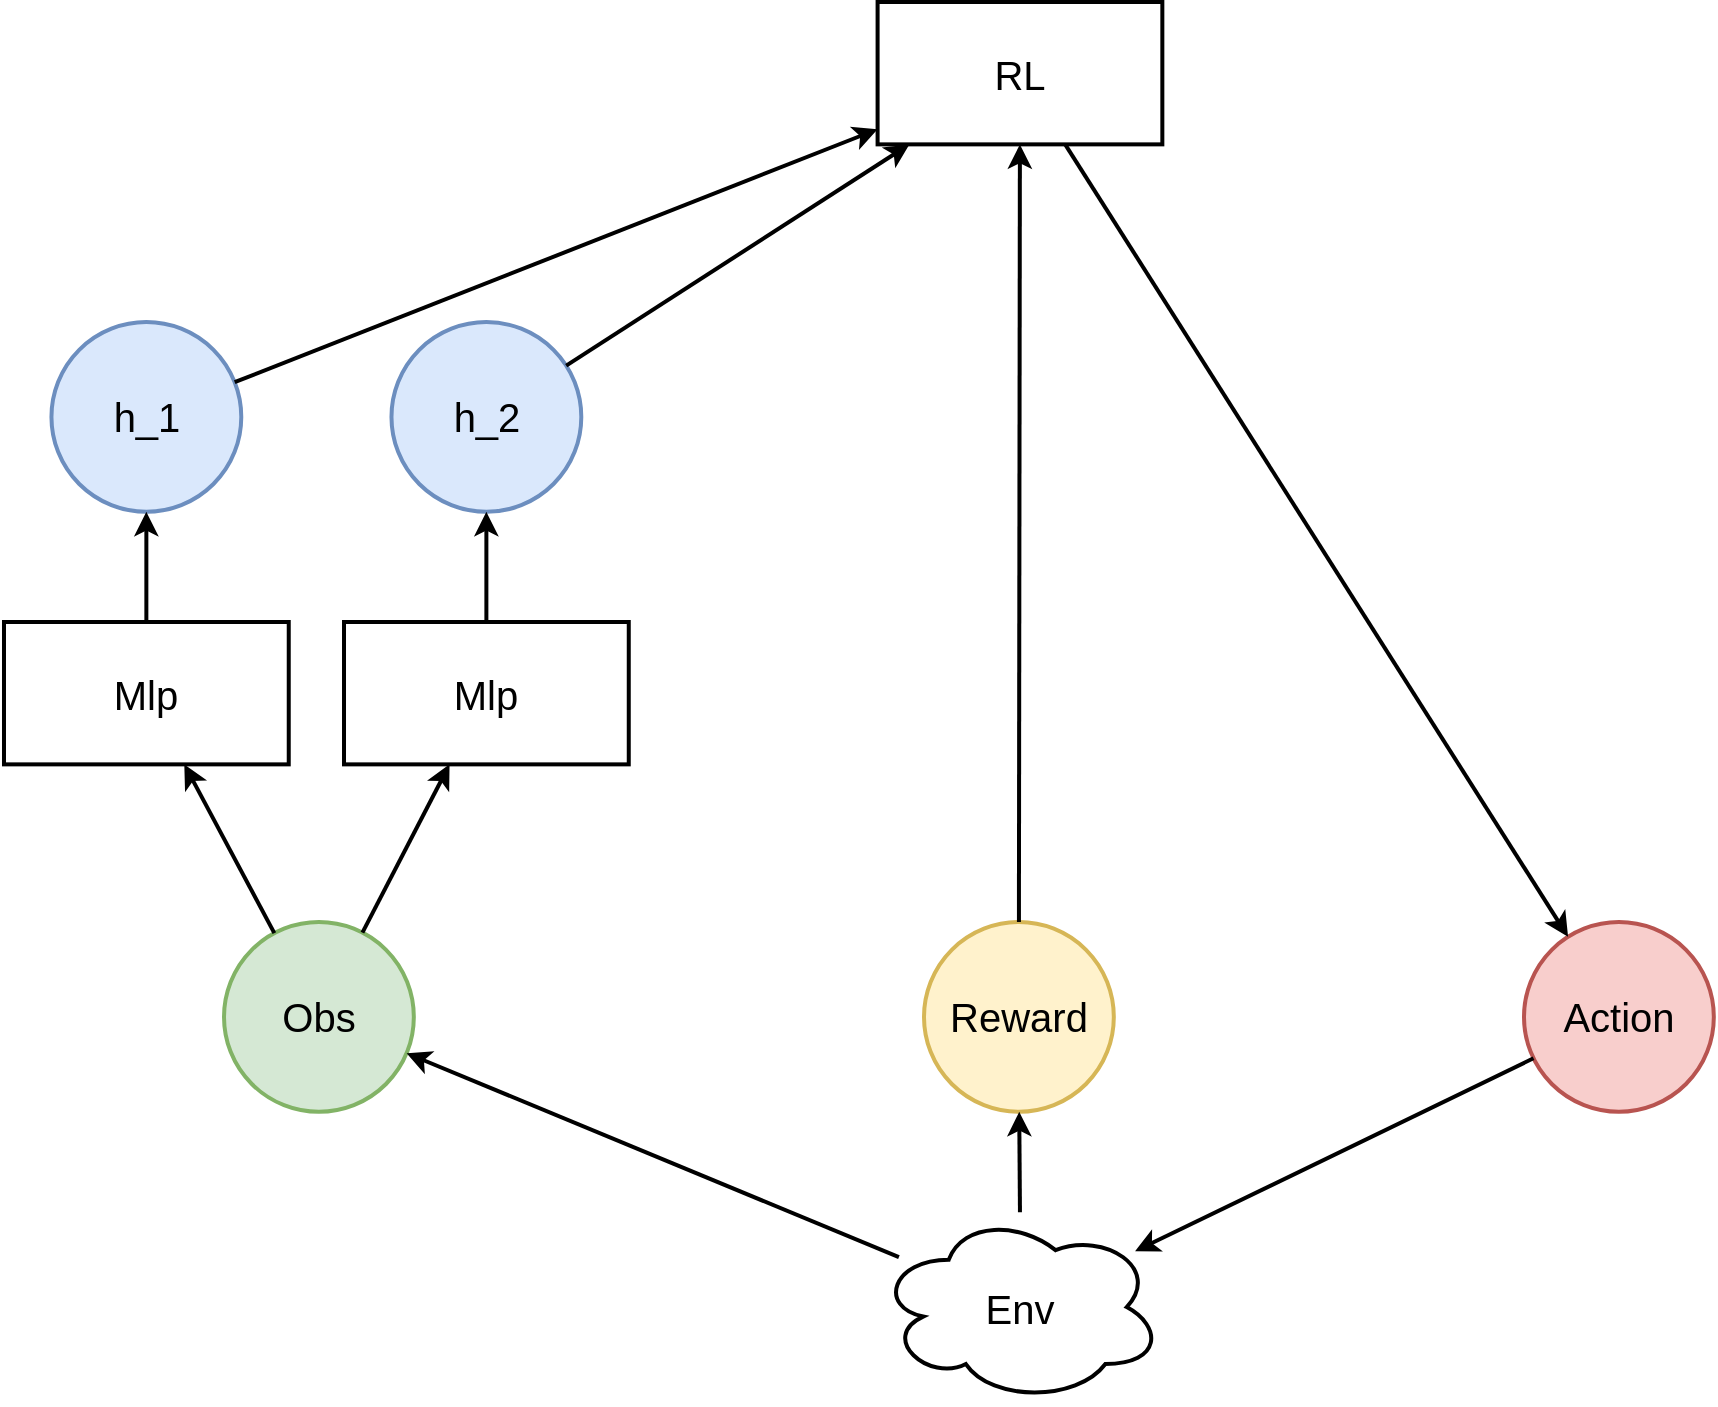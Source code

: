 <mxfile version="14.1.8" type="device" pages="5"><diagram id="3YDX9yG64aReJmdv5Cp4" name="step-0"><mxGraphModel dx="462" dy="33" grid="1" gridSize="10" guides="1" tooltips="1" connect="1" arrows="1" fold="1" page="1" pageScale="1" pageWidth="1100" pageHeight="850" math="0" shadow="0"><root><mxCell id="nUiS3PgPvaaaRVx-d7I7-0"/><mxCell id="nUiS3PgPvaaaRVx-d7I7-1" parent="nUiS3PgPvaaaRVx-d7I7-0"/><mxCell id="d5kHJdBeAmJrF020n7MY-0" value="Mlp" style="whiteSpace=wrap;html=1;fontSize=20;strokeWidth=2;" parent="nUiS3PgPvaaaRVx-d7I7-1" vertex="1"><mxGeometry x="230.004" y="400.001" width="142.373" height="71.186" as="geometry"/></mxCell><mxCell id="d5kHJdBeAmJrF020n7MY-1" value="Env" style="ellipse;shape=cloud;whiteSpace=wrap;html=1;fontSize=20;strokeWidth=2;" parent="nUiS3PgPvaaaRVx-d7I7-1" vertex="1"><mxGeometry x="496.793" y="695.085" width="142.373" height="94.915" as="geometry"/></mxCell><mxCell id="d5kHJdBeAmJrF020n7MY-2" value="Obs" style="ellipse;whiteSpace=wrap;html=1;aspect=fixed;fillColor=#d5e8d4;strokeColor=#82b366;fontSize=20;strokeWidth=2;" parent="nUiS3PgPvaaaRVx-d7I7-1" vertex="1"><mxGeometry x="170" y="549.996" width="94.915" height="94.915" as="geometry"/></mxCell><mxCell id="d5kHJdBeAmJrF020n7MY-3" value="Reward" style="ellipse;whiteSpace=wrap;html=1;aspect=fixed;fillColor=#fff2cc;strokeColor=#d6b656;fontSize=20;strokeWidth=2;" parent="nUiS3PgPvaaaRVx-d7I7-1" vertex="1"><mxGeometry x="519.997" y="550.003" width="94.915" height="94.915" as="geometry"/></mxCell><mxCell id="d5kHJdBeAmJrF020n7MY-4" value="" style="endArrow=classic;html=1;fontSize=20;strokeWidth=2;" parent="nUiS3PgPvaaaRVx-d7I7-1" source="d5kHJdBeAmJrF020n7MY-1" target="d5kHJdBeAmJrF020n7MY-2" edge="1"><mxGeometry x="57.81" y="90" width="50" height="50" as="geometry"><mxPoint x="473.065" y="517.119" as="sourcePoint"/><mxPoint x="532.387" y="457.797" as="targetPoint"/></mxGeometry></mxCell><mxCell id="d5kHJdBeAmJrF020n7MY-5" value="" style="endArrow=classic;html=1;fontSize=20;strokeWidth=2;" parent="nUiS3PgPvaaaRVx-d7I7-1" source="d5kHJdBeAmJrF020n7MY-1" target="d5kHJdBeAmJrF020n7MY-3" edge="1"><mxGeometry x="57.81" y="90" width="50" height="50" as="geometry"><mxPoint x="473.065" y="517.119" as="sourcePoint"/><mxPoint x="532.387" y="457.797" as="targetPoint"/></mxGeometry></mxCell><mxCell id="d5kHJdBeAmJrF020n7MY-6" value="Mlp" style="whiteSpace=wrap;html=1;fontSize=20;strokeWidth=2;" parent="nUiS3PgPvaaaRVx-d7I7-1" vertex="1"><mxGeometry x="59.996" y="400.001" width="142.373" height="71.186" as="geometry"/></mxCell><mxCell id="d5kHJdBeAmJrF020n7MY-7" value="" style="endArrow=classic;html=1;fontSize=20;strokeWidth=2;" parent="nUiS3PgPvaaaRVx-d7I7-1" source="d5kHJdBeAmJrF020n7MY-2" target="d5kHJdBeAmJrF020n7MY-6" edge="1"><mxGeometry x="57.81" y="90" width="50" height="50" as="geometry"><mxPoint x="473.065" y="386.61" as="sourcePoint"/><mxPoint x="532.387" y="327.288" as="targetPoint"/></mxGeometry></mxCell><mxCell id="d5kHJdBeAmJrF020n7MY-9" value="" style="endArrow=classic;html=1;fontSize=20;strokeWidth=2;" parent="nUiS3PgPvaaaRVx-d7I7-1" source="d5kHJdBeAmJrF020n7MY-2" target="d5kHJdBeAmJrF020n7MY-0" edge="1"><mxGeometry x="57.81" y="90" width="50" height="50" as="geometry"><mxPoint x="473.065" y="386.61" as="sourcePoint"/><mxPoint x="532.387" y="327.288" as="targetPoint"/></mxGeometry></mxCell><mxCell id="d5kHJdBeAmJrF020n7MY-11" value="h_1" style="ellipse;whiteSpace=wrap;html=1;aspect=fixed;fillColor=#dae8fc;strokeColor=#6c8ebf;fontSize=20;strokeWidth=2;" parent="nUiS3PgPvaaaRVx-d7I7-1" vertex="1"><mxGeometry x="83.724" y="250" width="94.915" height="94.915" as="geometry"/></mxCell><mxCell id="d5kHJdBeAmJrF020n7MY-12" value="h_2" style="ellipse;whiteSpace=wrap;html=1;aspect=fixed;fillColor=#dae8fc;strokeColor=#6c8ebf;fontSize=20;strokeWidth=2;" parent="nUiS3PgPvaaaRVx-d7I7-1" vertex="1"><mxGeometry x="253.734" y="250" width="94.915" height="94.915" as="geometry"/></mxCell><mxCell id="d5kHJdBeAmJrF020n7MY-13" value="" style="endArrow=classic;html=1;fontSize=20;strokeWidth=2;" parent="nUiS3PgPvaaaRVx-d7I7-1" source="d5kHJdBeAmJrF020n7MY-6" target="d5kHJdBeAmJrF020n7MY-11" edge="1"><mxGeometry x="57.81" y="90" width="50" height="50" as="geometry"><mxPoint x="496.793" y="291.695" as="sourcePoint"/><mxPoint x="556.115" y="232.373" as="targetPoint"/></mxGeometry></mxCell><mxCell id="d5kHJdBeAmJrF020n7MY-14" value="" style="endArrow=classic;html=1;fontSize=20;strokeWidth=2;" parent="nUiS3PgPvaaaRVx-d7I7-1" source="d5kHJdBeAmJrF020n7MY-0" target="d5kHJdBeAmJrF020n7MY-12" edge="1"><mxGeometry x="57.81" y="90" width="50" height="50" as="geometry"><mxPoint x="496.793" y="291.695" as="sourcePoint"/><mxPoint x="556.115" y="232.373" as="targetPoint"/></mxGeometry></mxCell><mxCell id="d5kHJdBeAmJrF020n7MY-15" value="RL" style="whiteSpace=wrap;html=1;fontSize=20;strokeWidth=2;" parent="nUiS3PgPvaaaRVx-d7I7-1" vertex="1"><mxGeometry x="496.797" y="90.001" width="142.373" height="71.186" as="geometry"/></mxCell><mxCell id="d5kHJdBeAmJrF020n7MY-16" value="" style="endArrow=classic;html=1;fontSize=20;strokeWidth=2;" parent="nUiS3PgPvaaaRVx-d7I7-1" source="d5kHJdBeAmJrF020n7MY-12" target="d5kHJdBeAmJrF020n7MY-15" edge="1"><mxGeometry x="57.81" y="90" width="50" height="50" as="geometry"><mxPoint x="496.793" y="291.695" as="sourcePoint"/><mxPoint x="556.115" y="232.373" as="targetPoint"/></mxGeometry></mxCell><mxCell id="d5kHJdBeAmJrF020n7MY-17" value="" style="endArrow=classic;html=1;fontSize=20;strokeWidth=2;" parent="nUiS3PgPvaaaRVx-d7I7-1" source="d5kHJdBeAmJrF020n7MY-11" target="d5kHJdBeAmJrF020n7MY-15" edge="1"><mxGeometry x="57.81" y="90" width="50" height="50" as="geometry"><mxPoint x="496.793" y="291.695" as="sourcePoint"/><mxPoint x="556.115" y="232.373" as="targetPoint"/></mxGeometry></mxCell><mxCell id="d5kHJdBeAmJrF020n7MY-18" value="Action" style="ellipse;whiteSpace=wrap;html=1;aspect=fixed;fillColor=#f8cecc;strokeColor=#b85450;fontSize=20;strokeWidth=2;" parent="nUiS3PgPvaaaRVx-d7I7-1" vertex="1"><mxGeometry x="819.998" y="550.001" width="94.915" height="94.915" as="geometry"/></mxCell><mxCell id="d5kHJdBeAmJrF020n7MY-19" value="" style="endArrow=classic;html=1;fontSize=20;strokeWidth=2;" parent="nUiS3PgPvaaaRVx-d7I7-1" source="d5kHJdBeAmJrF020n7MY-15" target="d5kHJdBeAmJrF020n7MY-18" edge="1"><mxGeometry x="57.81" y="90" width="50" height="50" as="geometry"><mxPoint x="496.793" y="600.169" as="sourcePoint"/><mxPoint x="556.115" y="540.847" as="targetPoint"/></mxGeometry></mxCell><mxCell id="d5kHJdBeAmJrF020n7MY-20" value="" style="endArrow=classic;html=1;fontSize=20;strokeWidth=2;" parent="nUiS3PgPvaaaRVx-d7I7-1" source="d5kHJdBeAmJrF020n7MY-18" target="d5kHJdBeAmJrF020n7MY-1" edge="1"><mxGeometry x="57.81" y="90" width="50" height="50" as="geometry"><mxPoint x="496.793" y="600.169" as="sourcePoint"/><mxPoint x="556.115" y="540.847" as="targetPoint"/></mxGeometry></mxCell><mxCell id="d5kHJdBeAmJrF020n7MY-21" value="" style="endArrow=classic;html=1;strokeWidth=2;" parent="nUiS3PgPvaaaRVx-d7I7-1" source="d5kHJdBeAmJrF020n7MY-3" target="d5kHJdBeAmJrF020n7MY-15" edge="1"><mxGeometry width="50" height="50" relative="1" as="geometry"><mxPoint x="520" y="440" as="sourcePoint"/><mxPoint x="570" y="390" as="targetPoint"/></mxGeometry></mxCell></root></mxGraphModel></diagram><diagram name="step-1" id="4H_mjJrcXNcvz-w9RA5V"><mxGraphModel dx="770" dy="1365" grid="1" gridSize="10" guides="1" tooltips="1" connect="1" arrows="1" fold="1" page="1" pageScale="1" pageWidth="1100" pageHeight="850" math="0" shadow="0"><root><mxCell id="8WtjWl-TSiFs3_r-Q4mZ-0"/><mxCell id="8WtjWl-TSiFs3_r-Q4mZ-1" parent="8WtjWl-TSiFs3_r-Q4mZ-0"/><mxCell id="8WtjWl-TSiFs3_r-Q4mZ-2" value="RNN" style="whiteSpace=wrap;html=1;fontSize=20;strokeWidth=2;" vertex="1" parent="8WtjWl-TSiFs3_r-Q4mZ-1"><mxGeometry x="230.004" y="400.001" width="142.373" height="71.186" as="geometry"/></mxCell><mxCell id="8WtjWl-TSiFs3_r-Q4mZ-3" value="Env" style="ellipse;shape=cloud;whiteSpace=wrap;html=1;fontSize=20;strokeWidth=2;" vertex="1" parent="8WtjWl-TSiFs3_r-Q4mZ-1"><mxGeometry x="496.793" y="695.085" width="142.373" height="94.915" as="geometry"/></mxCell><mxCell id="8WtjWl-TSiFs3_r-Q4mZ-4" value="Obs" style="ellipse;whiteSpace=wrap;html=1;aspect=fixed;fillColor=#d5e8d4;strokeColor=#82b366;fontSize=20;strokeWidth=2;" vertex="1" parent="8WtjWl-TSiFs3_r-Q4mZ-1"><mxGeometry x="170" y="549.996" width="94.915" height="94.915" as="geometry"/></mxCell><mxCell id="8WtjWl-TSiFs3_r-Q4mZ-5" value="Reward" style="ellipse;whiteSpace=wrap;html=1;aspect=fixed;fillColor=#fff2cc;strokeColor=#d6b656;fontSize=20;strokeWidth=2;" vertex="1" parent="8WtjWl-TSiFs3_r-Q4mZ-1"><mxGeometry x="519.997" y="550.003" width="94.915" height="94.915" as="geometry"/></mxCell><mxCell id="8WtjWl-TSiFs3_r-Q4mZ-6" value="" style="endArrow=classic;html=1;fontSize=20;strokeWidth=2;" edge="1" parent="8WtjWl-TSiFs3_r-Q4mZ-1" source="8WtjWl-TSiFs3_r-Q4mZ-3" target="8WtjWl-TSiFs3_r-Q4mZ-4"><mxGeometry x="57.81" y="90" width="50" height="50" as="geometry"><mxPoint x="473.065" y="517.119" as="sourcePoint"/><mxPoint x="532.387" y="457.797" as="targetPoint"/></mxGeometry></mxCell><mxCell id="8WtjWl-TSiFs3_r-Q4mZ-7" value="" style="endArrow=classic;html=1;fontSize=20;strokeWidth=2;" edge="1" parent="8WtjWl-TSiFs3_r-Q4mZ-1" source="8WtjWl-TSiFs3_r-Q4mZ-3" target="8WtjWl-TSiFs3_r-Q4mZ-5"><mxGeometry x="57.81" y="90" width="50" height="50" as="geometry"><mxPoint x="473.065" y="517.119" as="sourcePoint"/><mxPoint x="532.387" y="457.797" as="targetPoint"/></mxGeometry></mxCell><mxCell id="8WtjWl-TSiFs3_r-Q4mZ-8" value="VAE" style="whiteSpace=wrap;html=1;fontSize=20;strokeWidth=2;" vertex="1" parent="8WtjWl-TSiFs3_r-Q4mZ-1"><mxGeometry x="59.996" y="400.001" width="142.373" height="71.186" as="geometry"/></mxCell><mxCell id="8WtjWl-TSiFs3_r-Q4mZ-9" value="" style="endArrow=classic;html=1;fontSize=20;strokeWidth=2;" edge="1" parent="8WtjWl-TSiFs3_r-Q4mZ-1" source="8WtjWl-TSiFs3_r-Q4mZ-4" target="8WtjWl-TSiFs3_r-Q4mZ-8"><mxGeometry x="57.81" y="90" width="50" height="50" as="geometry"><mxPoint x="473.065" y="386.61" as="sourcePoint"/><mxPoint x="532.387" y="327.288" as="targetPoint"/></mxGeometry></mxCell><mxCell id="8WtjWl-TSiFs3_r-Q4mZ-10" value="" style="endArrow=classic;html=1;fontSize=20;strokeWidth=2;dashed=1;" edge="1" parent="8WtjWl-TSiFs3_r-Q4mZ-1" source="8WtjWl-TSiFs3_r-Q4mZ-11" target="8WtjWl-TSiFs3_r-Q4mZ-2"><mxGeometry x="57.81" y="90" width="50" height="50" as="geometry"><mxPoint x="473.065" y="386.61" as="sourcePoint"/><mxPoint x="532.387" y="327.288" as="targetPoint"/></mxGeometry></mxCell><mxCell id="8WtjWl-TSiFs3_r-Q4mZ-11" value="h_1" style="ellipse;whiteSpace=wrap;html=1;aspect=fixed;fillColor=#dae8fc;strokeColor=#6c8ebf;fontSize=20;strokeWidth=2;" vertex="1" parent="8WtjWl-TSiFs3_r-Q4mZ-1"><mxGeometry x="83.724" y="250" width="94.915" height="94.915" as="geometry"/></mxCell><mxCell id="8WtjWl-TSiFs3_r-Q4mZ-12" value="h_2" style="ellipse;whiteSpace=wrap;html=1;aspect=fixed;fillColor=#dae8fc;strokeColor=#6c8ebf;fontSize=20;strokeWidth=2;" vertex="1" parent="8WtjWl-TSiFs3_r-Q4mZ-1"><mxGeometry x="253.734" y="250" width="94.915" height="94.915" as="geometry"/></mxCell><mxCell id="8WtjWl-TSiFs3_r-Q4mZ-13" value="" style="endArrow=classic;html=1;fontSize=20;strokeWidth=2;" edge="1" parent="8WtjWl-TSiFs3_r-Q4mZ-1" source="8WtjWl-TSiFs3_r-Q4mZ-8" target="8WtjWl-TSiFs3_r-Q4mZ-11"><mxGeometry x="57.81" y="90" width="50" height="50" as="geometry"><mxPoint x="496.793" y="291.695" as="sourcePoint"/><mxPoint x="556.115" y="232.373" as="targetPoint"/></mxGeometry></mxCell><mxCell id="8WtjWl-TSiFs3_r-Q4mZ-14" value="" style="endArrow=classic;html=1;fontSize=20;strokeWidth=2;" edge="1" parent="8WtjWl-TSiFs3_r-Q4mZ-1" source="8WtjWl-TSiFs3_r-Q4mZ-2" target="8WtjWl-TSiFs3_r-Q4mZ-12"><mxGeometry x="57.81" y="90" width="50" height="50" as="geometry"><mxPoint x="496.793" y="291.695" as="sourcePoint"/><mxPoint x="556.115" y="232.373" as="targetPoint"/></mxGeometry></mxCell><mxCell id="8WtjWl-TSiFs3_r-Q4mZ-15" value="RL" style="whiteSpace=wrap;html=1;fontSize=20;strokeWidth=2;" vertex="1" parent="8WtjWl-TSiFs3_r-Q4mZ-1"><mxGeometry x="496.797" y="90.001" width="142.373" height="71.186" as="geometry"/></mxCell><mxCell id="8WtjWl-TSiFs3_r-Q4mZ-16" value="" style="endArrow=classic;html=1;fontSize=20;strokeWidth=2;" edge="1" parent="8WtjWl-TSiFs3_r-Q4mZ-1" source="8WtjWl-TSiFs3_r-Q4mZ-12" target="8WtjWl-TSiFs3_r-Q4mZ-15"><mxGeometry x="57.81" y="90" width="50" height="50" as="geometry"><mxPoint x="496.793" y="291.695" as="sourcePoint"/><mxPoint x="556.115" y="232.373" as="targetPoint"/></mxGeometry></mxCell><mxCell id="8WtjWl-TSiFs3_r-Q4mZ-17" value="" style="endArrow=classic;html=1;fontSize=20;strokeWidth=2;" edge="1" parent="8WtjWl-TSiFs3_r-Q4mZ-1" source="8WtjWl-TSiFs3_r-Q4mZ-11" target="8WtjWl-TSiFs3_r-Q4mZ-15"><mxGeometry x="57.81" y="90" width="50" height="50" as="geometry"><mxPoint x="496.793" y="291.695" as="sourcePoint"/><mxPoint x="556.115" y="232.373" as="targetPoint"/></mxGeometry></mxCell><mxCell id="8WtjWl-TSiFs3_r-Q4mZ-18" value="Action" style="ellipse;whiteSpace=wrap;html=1;aspect=fixed;fillColor=#f8cecc;strokeColor=#b85450;fontSize=20;strokeWidth=2;" vertex="1" parent="8WtjWl-TSiFs3_r-Q4mZ-1"><mxGeometry x="819.998" y="550.001" width="94.915" height="94.915" as="geometry"/></mxCell><mxCell id="8WtjWl-TSiFs3_r-Q4mZ-19" value="" style="endArrow=classic;html=1;fontSize=20;strokeWidth=2;" edge="1" parent="8WtjWl-TSiFs3_r-Q4mZ-1" source="8WtjWl-TSiFs3_r-Q4mZ-15" target="8WtjWl-TSiFs3_r-Q4mZ-18"><mxGeometry x="57.81" y="90" width="50" height="50" as="geometry"><mxPoint x="496.793" y="600.169" as="sourcePoint"/><mxPoint x="556.115" y="540.847" as="targetPoint"/></mxGeometry></mxCell><mxCell id="8WtjWl-TSiFs3_r-Q4mZ-20" value="" style="endArrow=classic;html=1;fontSize=20;strokeWidth=2;" edge="1" parent="8WtjWl-TSiFs3_r-Q4mZ-1" source="8WtjWl-TSiFs3_r-Q4mZ-18" target="8WtjWl-TSiFs3_r-Q4mZ-3"><mxGeometry x="57.81" y="90" width="50" height="50" as="geometry"><mxPoint x="496.793" y="600.169" as="sourcePoint"/><mxPoint x="556.115" y="540.847" as="targetPoint"/></mxGeometry></mxCell><mxCell id="8WtjWl-TSiFs3_r-Q4mZ-21" value="" style="endArrow=classic;html=1;strokeWidth=2;" edge="1" parent="8WtjWl-TSiFs3_r-Q4mZ-1" source="8WtjWl-TSiFs3_r-Q4mZ-5" target="8WtjWl-TSiFs3_r-Q4mZ-15"><mxGeometry width="50" height="50" relative="1" as="geometry"><mxPoint x="520" y="440" as="sourcePoint"/><mxPoint x="570" y="390" as="targetPoint"/></mxGeometry></mxCell><mxCell id="8WtjWl-TSiFs3_r-Q4mZ-23" value="" style="endArrow=classic;html=1;fontSize=20;strokeWidth=2;jumpStyle=arc;jumpSize=18;dashed=1;" edge="1" parent="8WtjWl-TSiFs3_r-Q4mZ-1" source="8WtjWl-TSiFs3_r-Q4mZ-18" target="8WtjWl-TSiFs3_r-Q4mZ-2"><mxGeometry x="67.81" y="100" width="50" height="50" as="geometry"><mxPoint x="834.718" y="628.09" as="sourcePoint"/><mxPoint x="635.502" y="724.585" as="targetPoint"/></mxGeometry></mxCell><mxCell id="Iq8Uj0z5zea679EOECp4-0" value="" style="endArrow=classic;html=1;fontSize=20;strokeWidth=2;dashed=1;" edge="1" parent="8WtjWl-TSiFs3_r-Q4mZ-1" source="8WtjWl-TSiFs3_r-Q4mZ-12" target="8WtjWl-TSiFs3_r-Q4mZ-2"><mxGeometry x="67.81" y="100" width="50" height="50" as="geometry"><mxPoint x="430" y="360" as="sourcePoint"/><mxPoint x="311.192" y="354.915" as="targetPoint"/><Array as="points"><mxPoint x="370" y="370"/></Array></mxGeometry></mxCell></root></mxGraphModel></diagram><diagram id="eBwx7ttUTXXnXy8yIM_Y" name="step_1"><mxGraphModel dx="1422" dy="819" grid="1" gridSize="10" guides="1" tooltips="1" connect="1" arrows="1" fold="1" page="1" pageScale="1" pageWidth="1100" pageHeight="850" math="0" shadow="0"><root><mxCell id="0"/><mxCell id="1" parent="0"/><mxCell id="VFgrI5C9sfG1d8kRxmnY-7" value="RL 2" style="whiteSpace=wrap;html=1;fontSize=20;strokeWidth=2;" parent="1" vertex="1"><mxGeometry x="390.014" y="279.831" width="142.373" height="71.186" as="geometry"/></mxCell><mxCell id="VFgrI5C9sfG1d8kRxmnY-1" value="Env" style="ellipse;shape=cloud;whiteSpace=wrap;html=1;fontSize=20;strokeWidth=2;" parent="1" vertex="1"><mxGeometry x="496.793" y="695.085" width="142.373" height="94.915" as="geometry"/></mxCell><mxCell id="VFgrI5C9sfG1d8kRxmnY-2" value="State" style="ellipse;whiteSpace=wrap;html=1;aspect=fixed;fillColor=#d5e8d4;strokeColor=#82b366;fontSize=20;strokeWidth=2;" parent="1" vertex="1"><mxGeometry x="174.81" y="576.436" width="94.915" height="94.915" as="geometry"/></mxCell><mxCell id="VFgrI5C9sfG1d8kRxmnY-3" value="Reward" style="ellipse;whiteSpace=wrap;html=1;aspect=fixed;fillColor=#fff2cc;strokeColor=#d6b656;fontSize=20;strokeWidth=2;" parent="1" vertex="1"><mxGeometry x="329.047" y="540.843" width="94.915" height="94.915" as="geometry"/></mxCell><mxCell id="VFgrI5C9sfG1d8kRxmnY-4" value="" style="endArrow=classic;html=1;fontSize=20;strokeWidth=2;" parent="1" source="VFgrI5C9sfG1d8kRxmnY-1" target="VFgrI5C9sfG1d8kRxmnY-2" edge="1"><mxGeometry x="57.81" y="90" width="50" height="50" as="geometry"><mxPoint x="473.065" y="517.119" as="sourcePoint"/><mxPoint x="532.387" y="457.797" as="targetPoint"/></mxGeometry></mxCell><mxCell id="VFgrI5C9sfG1d8kRxmnY-5" value="" style="endArrow=classic;html=1;fontSize=20;strokeWidth=2;" parent="1" source="VFgrI5C9sfG1d8kRxmnY-1" target="VFgrI5C9sfG1d8kRxmnY-3" edge="1"><mxGeometry x="57.81" y="90" width="50" height="50" as="geometry"><mxPoint x="473.065" y="517.119" as="sourcePoint"/><mxPoint x="532.387" y="457.797" as="targetPoint"/></mxGeometry></mxCell><mxCell id="VFgrI5C9sfG1d8kRxmnY-6" value="RL 1" style="whiteSpace=wrap;html=1;fontSize=20;strokeWidth=2;" parent="1" vertex="1"><mxGeometry x="128.996" y="279.831" width="142.373" height="71.186" as="geometry"/></mxCell><mxCell id="VFgrI5C9sfG1d8kRxmnY-8" value="" style="endArrow=classic;html=1;fontSize=20;strokeWidth=2;" parent="1" source="VFgrI5C9sfG1d8kRxmnY-2" target="VFgrI5C9sfG1d8kRxmnY-6" edge="1"><mxGeometry x="57.81" y="90" width="50" height="50" as="geometry"><mxPoint x="473.065" y="386.61" as="sourcePoint"/><mxPoint x="532.387" y="327.288" as="targetPoint"/></mxGeometry></mxCell><mxCell id="VFgrI5C9sfG1d8kRxmnY-10" value="" style="endArrow=classic;html=1;fontSize=20;strokeWidth=2;" parent="1" source="VFgrI5C9sfG1d8kRxmnY-3" target="VFgrI5C9sfG1d8kRxmnY-6" edge="1"><mxGeometry x="57.81" y="90" width="50" height="50" as="geometry"><mxPoint x="473.065" y="386.61" as="sourcePoint"/><mxPoint x="532.387" y="327.288" as="targetPoint"/></mxGeometry></mxCell><mxCell id="VFgrI5C9sfG1d8kRxmnY-11" value="" style="endArrow=classic;html=1;fontSize=20;strokeWidth=2;" parent="1" source="VFgrI5C9sfG1d8kRxmnY-2" target="VFgrI5C9sfG1d8kRxmnY-7" edge="1"><mxGeometry x="57.81" y="90" width="50" height="50" as="geometry"><mxPoint x="473.065" y="386.61" as="sourcePoint"/><mxPoint x="532.387" y="327.288" as="targetPoint"/></mxGeometry></mxCell><mxCell id="VFgrI5C9sfG1d8kRxmnY-12" value="" style="endArrow=classic;html=1;fontSize=20;strokeWidth=2;" parent="1" source="VFgrI5C9sfG1d8kRxmnY-3" target="VFgrI5C9sfG1d8kRxmnY-7" edge="1"><mxGeometry x="57.81" y="90" width="50" height="50" as="geometry"><mxPoint x="473.065" y="386.61" as="sourcePoint"/><mxPoint x="532.387" y="327.288" as="targetPoint"/></mxGeometry></mxCell><mxCell id="VFgrI5C9sfG1d8kRxmnY-13" value="Action 1" style="ellipse;whiteSpace=wrap;html=1;aspect=fixed;fillColor=#f8cecc;strokeColor=#b85450;fontSize=20;strokeWidth=2;" parent="1" vertex="1"><mxGeometry x="283.234" y="90" width="94.915" height="94.915" as="geometry"/></mxCell><mxCell id="VFgrI5C9sfG1d8kRxmnY-14" value="Action 2" style="ellipse;whiteSpace=wrap;html=1;aspect=fixed;fillColor=#f8cecc;strokeColor=#b85450;fontSize=20;strokeWidth=2;" parent="1" vertex="1"><mxGeometry x="579.844" y="90" width="94.915" height="94.915" as="geometry"/></mxCell><mxCell id="VFgrI5C9sfG1d8kRxmnY-15" value="" style="endArrow=classic;html=1;fontSize=20;strokeWidth=2;" parent="1" source="VFgrI5C9sfG1d8kRxmnY-6" target="VFgrI5C9sfG1d8kRxmnY-13" edge="1"><mxGeometry x="57.81" y="90" width="50" height="50" as="geometry"><mxPoint x="496.793" y="291.695" as="sourcePoint"/><mxPoint x="556.115" y="232.373" as="targetPoint"/></mxGeometry></mxCell><mxCell id="VFgrI5C9sfG1d8kRxmnY-16" value="" style="endArrow=classic;html=1;fontSize=20;strokeWidth=2;" parent="1" source="VFgrI5C9sfG1d8kRxmnY-7" target="VFgrI5C9sfG1d8kRxmnY-14" edge="1"><mxGeometry x="57.81" y="90" width="50" height="50" as="geometry"><mxPoint x="496.793" y="291.695" as="sourcePoint"/><mxPoint x="556.115" y="232.373" as="targetPoint"/></mxGeometry></mxCell><mxCell id="VFgrI5C9sfG1d8kRxmnY-17" value="Integration" style="whiteSpace=wrap;html=1;fontSize=20;strokeWidth=2;" parent="1" vertex="1"><mxGeometry x="828.997" y="279.831" width="142.373" height="71.186" as="geometry"/></mxCell><mxCell id="VFgrI5C9sfG1d8kRxmnY-18" value="" style="endArrow=classic;html=1;fontSize=20;strokeWidth=2;" parent="1" source="VFgrI5C9sfG1d8kRxmnY-14" target="VFgrI5C9sfG1d8kRxmnY-17" edge="1"><mxGeometry x="57.81" y="90" width="50" height="50" as="geometry"><mxPoint x="496.793" y="291.695" as="sourcePoint"/><mxPoint x="556.115" y="232.373" as="targetPoint"/></mxGeometry></mxCell><mxCell id="VFgrI5C9sfG1d8kRxmnY-19" value="" style="endArrow=classic;html=1;fontSize=20;strokeWidth=2;" parent="1" source="VFgrI5C9sfG1d8kRxmnY-13" target="VFgrI5C9sfG1d8kRxmnY-17" edge="1"><mxGeometry x="57.81" y="90" width="50" height="50" as="geometry"><mxPoint x="496.793" y="291.695" as="sourcePoint"/><mxPoint x="556.115" y="232.373" as="targetPoint"/></mxGeometry></mxCell><mxCell id="VFgrI5C9sfG1d8kRxmnY-20" value="Action" style="ellipse;whiteSpace=wrap;html=1;aspect=fixed;fillColor=#f8cecc;strokeColor=#b85450;fontSize=20;strokeWidth=2;" parent="1" vertex="1"><mxGeometry x="805.268" y="576.441" width="94.915" height="94.915" as="geometry"/></mxCell><mxCell id="VFgrI5C9sfG1d8kRxmnY-21" value="" style="endArrow=classic;html=1;fontSize=20;strokeWidth=2;" parent="1" source="VFgrI5C9sfG1d8kRxmnY-17" target="VFgrI5C9sfG1d8kRxmnY-20" edge="1"><mxGeometry x="57.81" y="90" width="50" height="50" as="geometry"><mxPoint x="496.793" y="600.169" as="sourcePoint"/><mxPoint x="556.115" y="540.847" as="targetPoint"/></mxGeometry></mxCell><mxCell id="VFgrI5C9sfG1d8kRxmnY-22" value="" style="endArrow=classic;html=1;fontSize=20;strokeWidth=2;" parent="1" source="VFgrI5C9sfG1d8kRxmnY-20" target="VFgrI5C9sfG1d8kRxmnY-1" edge="1"><mxGeometry x="57.81" y="90" width="50" height="50" as="geometry"><mxPoint x="496.793" y="600.169" as="sourcePoint"/><mxPoint x="556.115" y="540.847" as="targetPoint"/></mxGeometry></mxCell></root></mxGraphModel></diagram><diagram name="step_2" id="MBSW3cizZMa_tX-YGxS4"><mxGraphModel dx="1673" dy="964" grid="1" gridSize="10" guides="1" tooltips="1" connect="1" arrows="1" fold="1" page="1" pageScale="1" pageWidth="1100" pageHeight="850" math="0" shadow="0"><root><mxCell id="8EooI18zq_rJoCv-nhGZ-0"/><mxCell id="8EooI18zq_rJoCv-nhGZ-1" parent="8EooI18zq_rJoCv-nhGZ-0"/><mxCell id="8EooI18zq_rJoCv-nhGZ-3" value="RL 2" style="rounded=0;whiteSpace=wrap;html=1;fontSize=20;strokeWidth=2;" vertex="1" parent="8EooI18zq_rJoCv-nhGZ-1"><mxGeometry x="390.014" y="279.831" width="142.373" height="71.186" as="geometry"/></mxCell><mxCell id="8EooI18zq_rJoCv-nhGZ-4" value="Env" style="ellipse;shape=cloud;whiteSpace=wrap;html=1;fontSize=20;strokeWidth=2;" vertex="1" parent="8EooI18zq_rJoCv-nhGZ-1"><mxGeometry x="496.793" y="695.085" width="142.373" height="94.915" as="geometry"/></mxCell><mxCell id="8EooI18zq_rJoCv-nhGZ-5" value="State" style="ellipse;whiteSpace=wrap;html=1;aspect=fixed;fillColor=#d5e8d4;strokeColor=#82b366;fontSize=20;strokeWidth=2;" vertex="1" parent="8EooI18zq_rJoCv-nhGZ-1"><mxGeometry x="244.81" y="576.436" width="94.915" height="94.915" as="geometry"/></mxCell><mxCell id="8EooI18zq_rJoCv-nhGZ-6" value="Reward" style="ellipse;whiteSpace=wrap;html=1;aspect=fixed;fillColor=#fff2cc;strokeColor=#d6b656;fontSize=20;strokeWidth=2;" vertex="1" parent="8EooI18zq_rJoCv-nhGZ-1"><mxGeometry x="520.517" y="520.003" width="94.915" height="94.915" as="geometry"/></mxCell><mxCell id="8EooI18zq_rJoCv-nhGZ-7" value="" style="endArrow=classic;html=1;fontSize=20;strokeWidth=2;" edge="1" parent="8EooI18zq_rJoCv-nhGZ-1" source="8EooI18zq_rJoCv-nhGZ-4" target="8EooI18zq_rJoCv-nhGZ-5"><mxGeometry x="57.81" y="90" width="50" height="50" as="geometry"><mxPoint x="473.065" y="517.119" as="sourcePoint"/><mxPoint x="532.387" y="457.797" as="targetPoint"/></mxGeometry></mxCell><mxCell id="8EooI18zq_rJoCv-nhGZ-8" value="" style="endArrow=classic;html=1;fontSize=20;strokeWidth=2;" edge="1" parent="8EooI18zq_rJoCv-nhGZ-1" source="8EooI18zq_rJoCv-nhGZ-4" target="8EooI18zq_rJoCv-nhGZ-6"><mxGeometry x="57.81" y="90" width="50" height="50" as="geometry"><mxPoint x="473.065" y="517.119" as="sourcePoint"/><mxPoint x="532.387" y="457.797" as="targetPoint"/></mxGeometry></mxCell><mxCell id="8EooI18zq_rJoCv-nhGZ-9" value="RL 1" style="rounded=0;whiteSpace=wrap;html=1;fontSize=20;strokeWidth=2;" vertex="1" parent="8EooI18zq_rJoCv-nhGZ-1"><mxGeometry x="128.996" y="279.831" width="142.373" height="71.186" as="geometry"/></mxCell><mxCell id="8EooI18zq_rJoCv-nhGZ-10" value="" style="endArrow=classic;html=1;fontSize=20;strokeWidth=2;" edge="1" parent="8EooI18zq_rJoCv-nhGZ-1" source="8EooI18zq_rJoCv-nhGZ-5" target="8EooI18zq_rJoCv-nhGZ-9"><mxGeometry x="57.81" y="90" width="50" height="50" as="geometry"><mxPoint x="473.065" y="386.61" as="sourcePoint"/><mxPoint x="532.387" y="327.288" as="targetPoint"/></mxGeometry></mxCell><mxCell id="8EooI18zq_rJoCv-nhGZ-12" value="" style="endArrow=classic;html=1;fontSize=20;strokeWidth=2;" edge="1" parent="8EooI18zq_rJoCv-nhGZ-1" source="8EooI18zq_rJoCv-nhGZ-5" target="8EooI18zq_rJoCv-nhGZ-3"><mxGeometry x="57.81" y="90" width="50" height="50" as="geometry"><mxPoint x="473.065" y="386.61" as="sourcePoint"/><mxPoint x="532.387" y="327.288" as="targetPoint"/></mxGeometry></mxCell><mxCell id="8EooI18zq_rJoCv-nhGZ-13" value="" style="endArrow=classic;html=1;fontSize=20;strokeWidth=2;" edge="1" parent="8EooI18zq_rJoCv-nhGZ-1" source="8EooI18zq_rJoCv-nhGZ-6" target="8EooI18zq_rJoCv-nhGZ-18"><mxGeometry x="57.81" y="90" width="50" height="50" as="geometry"><mxPoint x="473.065" y="386.61" as="sourcePoint"/><mxPoint x="532.387" y="327.288" as="targetPoint"/></mxGeometry></mxCell><mxCell id="8EooI18zq_rJoCv-nhGZ-14" value="Opinion 1" style="ellipse;whiteSpace=wrap;html=1;aspect=fixed;fillColor=#d5e8d4;strokeColor=#82b366;fontSize=20;strokeWidth=2;gradientColor=#FFCCCC;gradientDirection=west;" vertex="1" parent="8EooI18zq_rJoCv-nhGZ-1"><mxGeometry x="271.374" y="80" width="94.915" height="94.915" as="geometry"/></mxCell><mxCell id="8EooI18zq_rJoCv-nhGZ-15" value="Opinion 2" style="ellipse;whiteSpace=wrap;html=1;aspect=fixed;fillColor=#d5e8d4;strokeColor=#82b366;fontSize=20;strokeWidth=2;gradientColor=#FFCCCC;gradientDirection=west;" vertex="1" parent="8EooI18zq_rJoCv-nhGZ-1"><mxGeometry x="604.814" y="60" width="94.915" height="94.915" as="geometry"/></mxCell><mxCell id="8EooI18zq_rJoCv-nhGZ-16" value="" style="endArrow=classic;html=1;fontSize=20;strokeWidth=2;" edge="1" parent="8EooI18zq_rJoCv-nhGZ-1" source="8EooI18zq_rJoCv-nhGZ-9" target="8EooI18zq_rJoCv-nhGZ-14"><mxGeometry x="57.81" y="90" width="50" height="50" as="geometry"><mxPoint x="496.793" y="291.695" as="sourcePoint"/><mxPoint x="556.115" y="232.373" as="targetPoint"/></mxGeometry></mxCell><mxCell id="8EooI18zq_rJoCv-nhGZ-17" value="" style="endArrow=classic;html=1;fontSize=20;strokeWidth=2;" edge="1" parent="8EooI18zq_rJoCv-nhGZ-1" source="8EooI18zq_rJoCv-nhGZ-3" target="8EooI18zq_rJoCv-nhGZ-15"><mxGeometry x="57.81" y="90" width="50" height="50" as="geometry"><mxPoint x="496.793" y="291.695" as="sourcePoint"/><mxPoint x="556.115" y="232.373" as="targetPoint"/></mxGeometry></mxCell><mxCell id="8EooI18zq_rJoCv-nhGZ-18" value="RL 3" style="rounded=0;whiteSpace=wrap;html=1;fontSize=20;strokeWidth=2;" vertex="1" parent="8EooI18zq_rJoCv-nhGZ-1"><mxGeometry x="828.997" y="279.831" width="142.373" height="71.186" as="geometry"/></mxCell><mxCell id="8EooI18zq_rJoCv-nhGZ-19" value="" style="endArrow=classic;html=1;fontSize=20;strokeWidth=2;" edge="1" parent="8EooI18zq_rJoCv-nhGZ-1" source="8EooI18zq_rJoCv-nhGZ-15" target="8EooI18zq_rJoCv-nhGZ-18"><mxGeometry x="57.81" y="90" width="50" height="50" as="geometry"><mxPoint x="496.793" y="291.695" as="sourcePoint"/><mxPoint x="556.115" y="232.373" as="targetPoint"/></mxGeometry></mxCell><mxCell id="8EooI18zq_rJoCv-nhGZ-20" value="" style="endArrow=classic;html=1;fontSize=20;strokeWidth=2;" edge="1" parent="8EooI18zq_rJoCv-nhGZ-1" source="8EooI18zq_rJoCv-nhGZ-14" target="8EooI18zq_rJoCv-nhGZ-18"><mxGeometry x="57.81" y="90" width="50" height="50" as="geometry"><mxPoint x="496.793" y="291.695" as="sourcePoint"/><mxPoint x="556.115" y="232.373" as="targetPoint"/></mxGeometry></mxCell><mxCell id="8EooI18zq_rJoCv-nhGZ-21" value="Action" style="ellipse;whiteSpace=wrap;html=1;aspect=fixed;fillColor=#f8cecc;strokeColor=#b85450;fontSize=20;strokeWidth=2;" vertex="1" parent="8EooI18zq_rJoCv-nhGZ-1"><mxGeometry x="805.268" y="576.441" width="94.915" height="94.915" as="geometry"/></mxCell><mxCell id="8EooI18zq_rJoCv-nhGZ-22" value="" style="endArrow=classic;html=1;fontSize=20;strokeWidth=2;" edge="1" parent="8EooI18zq_rJoCv-nhGZ-1" source="8EooI18zq_rJoCv-nhGZ-18" target="8EooI18zq_rJoCv-nhGZ-21"><mxGeometry x="57.81" y="90" width="50" height="50" as="geometry"><mxPoint x="496.793" y="600.169" as="sourcePoint"/><mxPoint x="556.115" y="540.847" as="targetPoint"/></mxGeometry></mxCell><mxCell id="8EooI18zq_rJoCv-nhGZ-23" value="" style="endArrow=classic;html=1;fontSize=20;strokeWidth=2;" edge="1" parent="8EooI18zq_rJoCv-nhGZ-1" source="8EooI18zq_rJoCv-nhGZ-21" target="8EooI18zq_rJoCv-nhGZ-4"><mxGeometry x="57.81" y="90" width="50" height="50" as="geometry"><mxPoint x="496.793" y="600.169" as="sourcePoint"/><mxPoint x="556.115" y="540.847" as="targetPoint"/></mxGeometry></mxCell><mxCell id="hfe8n2UPghU1Wi6EVhB1-0" value="Sub&lt;br&gt;Reward 1" style="ellipse;whiteSpace=wrap;html=1;aspect=fixed;fillColor=#fff2cc;strokeColor=#d6b656;fontSize=20;strokeWidth=2;" vertex="1" parent="8EooI18zq_rJoCv-nhGZ-1"><mxGeometry x="384.807" y="50.003" width="94.915" height="94.915" as="geometry"/></mxCell><mxCell id="hfe8n2UPghU1Wi6EVhB1-1" value="" style="endArrow=classic;html=1;fontSize=20;strokeWidth=2;" edge="1" parent="8EooI18zq_rJoCv-nhGZ-1" source="8EooI18zq_rJoCv-nhGZ-18" target="hfe8n2UPghU1Wi6EVhB1-0"><mxGeometry width="50" height="50" relative="1" as="geometry"><mxPoint x="664.81" y="430" as="sourcePoint"/><mxPoint x="714.81" y="380" as="targetPoint"/></mxGeometry></mxCell><mxCell id="hfe8n2UPghU1Wi6EVhB1-2" value="" style="endArrow=classic;html=1;fontSize=20;strokeWidth=2;" edge="1" parent="8EooI18zq_rJoCv-nhGZ-1" source="hfe8n2UPghU1Wi6EVhB1-0" target="8EooI18zq_rJoCv-nhGZ-9"><mxGeometry width="50" height="50" relative="1" as="geometry"><mxPoint x="664.81" y="430" as="sourcePoint"/><mxPoint x="714.81" y="380" as="targetPoint"/></mxGeometry></mxCell><mxCell id="hfe8n2UPghU1Wi6EVhB1-3" value="Sub&lt;br&gt;Reward 2" style="ellipse;whiteSpace=wrap;html=1;aspect=fixed;fillColor=#fff2cc;strokeColor=#d6b656;fontSize=20;strokeWidth=2;" vertex="1" parent="8EooI18zq_rJoCv-nhGZ-1"><mxGeometry x="710.357" y="80.003" width="94.915" height="94.915" as="geometry"/></mxCell><mxCell id="hfe8n2UPghU1Wi6EVhB1-4" value="" style="endArrow=classic;html=1;fontSize=20;strokeWidth=2;" edge="1" parent="8EooI18zq_rJoCv-nhGZ-1" source="8EooI18zq_rJoCv-nhGZ-18" target="hfe8n2UPghU1Wi6EVhB1-3"><mxGeometry width="50" height="50" relative="1" as="geometry"><mxPoint x="664.81" y="430" as="sourcePoint"/><mxPoint x="714.81" y="380" as="targetPoint"/></mxGeometry></mxCell><mxCell id="hfe8n2UPghU1Wi6EVhB1-5" value="" style="endArrow=classic;html=1;fontSize=20;strokeWidth=2;" edge="1" parent="8EooI18zq_rJoCv-nhGZ-1" source="hfe8n2UPghU1Wi6EVhB1-3" target="8EooI18zq_rJoCv-nhGZ-3"><mxGeometry width="50" height="50" relative="1" as="geometry"><mxPoint x="664.81" y="430" as="sourcePoint"/><mxPoint x="714.81" y="380" as="targetPoint"/></mxGeometry></mxCell></root></mxGraphModel></diagram><diagram name="step_3" id="f9UyZ85FZYVJ3epYoEdd"><mxGraphModel dx="1673" dy="964" grid="1" gridSize="10" guides="1" tooltips="1" connect="1" arrows="1" fold="1" page="1" pageScale="1" pageWidth="1100" pageHeight="850" math="0" shadow="0"><root><mxCell id="QSzr1n4xz1ERLagKMRH9-0"/><mxCell id="QSzr1n4xz1ERLagKMRH9-1" parent="QSzr1n4xz1ERLagKMRH9-0"/><mxCell id="QSzr1n4xz1ERLagKMRH9-2" value="RL 2" style="rounded=0;whiteSpace=wrap;html=1;fontSize=20;strokeWidth=2;" vertex="1" parent="QSzr1n4xz1ERLagKMRH9-1"><mxGeometry x="351.594" y="391.021" width="142.373" height="71.186" as="geometry"/></mxCell><mxCell id="QSzr1n4xz1ERLagKMRH9-3" value="Env" style="ellipse;shape=cloud;whiteSpace=wrap;html=1;fontSize=20;strokeWidth=2;" vertex="1" parent="QSzr1n4xz1ERLagKMRH9-1"><mxGeometry x="496.793" y="735.085" width="142.373" height="94.915" as="geometry"/></mxCell><mxCell id="QSzr1n4xz1ERLagKMRH9-4" value="State" style="ellipse;whiteSpace=wrap;html=1;aspect=fixed;fillColor=#d5e8d4;strokeColor=#82b366;fontSize=20;strokeWidth=2;" vertex="1" parent="QSzr1n4xz1ERLagKMRH9-1"><mxGeometry x="244.81" y="616.436" width="94.915" height="94.915" as="geometry"/></mxCell><mxCell id="QSzr1n4xz1ERLagKMRH9-5" value="Reward" style="ellipse;whiteSpace=wrap;html=1;aspect=fixed;fillColor=#fff2cc;strokeColor=#d6b656;fontSize=20;strokeWidth=2;" vertex="1" parent="QSzr1n4xz1ERLagKMRH9-1"><mxGeometry x="520.517" y="560.003" width="94.915" height="94.915" as="geometry"/></mxCell><mxCell id="QSzr1n4xz1ERLagKMRH9-6" value="" style="endArrow=classic;html=1;fontSize=20;strokeWidth=2;" edge="1" parent="QSzr1n4xz1ERLagKMRH9-1" source="QSzr1n4xz1ERLagKMRH9-3" target="QSzr1n4xz1ERLagKMRH9-4"><mxGeometry x="57.81" y="130" width="50" height="50" as="geometry"><mxPoint x="473.065" y="557.119" as="sourcePoint"/><mxPoint x="532.387" y="497.797" as="targetPoint"/></mxGeometry></mxCell><mxCell id="QSzr1n4xz1ERLagKMRH9-7" value="" style="endArrow=classic;html=1;fontSize=20;strokeWidth=2;" edge="1" parent="QSzr1n4xz1ERLagKMRH9-1" source="QSzr1n4xz1ERLagKMRH9-3" target="QSzr1n4xz1ERLagKMRH9-5"><mxGeometry x="57.81" y="130" width="50" height="50" as="geometry"><mxPoint x="473.065" y="557.119" as="sourcePoint"/><mxPoint x="532.387" y="497.797" as="targetPoint"/></mxGeometry></mxCell><mxCell id="QSzr1n4xz1ERLagKMRH9-8" value="RL 1" style="rounded=0;whiteSpace=wrap;html=1;fontSize=20;strokeWidth=2;" vertex="1" parent="QSzr1n4xz1ERLagKMRH9-1"><mxGeometry x="90.576" y="391.021" width="142.373" height="71.186" as="geometry"/></mxCell><mxCell id="QSzr1n4xz1ERLagKMRH9-9" value="" style="endArrow=classic;html=1;fontSize=20;strokeWidth=2;" edge="1" parent="QSzr1n4xz1ERLagKMRH9-1" source="QSzr1n4xz1ERLagKMRH9-4" target="QSzr1n4xz1ERLagKMRH9-8"><mxGeometry x="57.81" y="130" width="50" height="50" as="geometry"><mxPoint x="473.065" y="426.61" as="sourcePoint"/><mxPoint x="532.387" y="367.288" as="targetPoint"/></mxGeometry></mxCell><mxCell id="QSzr1n4xz1ERLagKMRH9-10" value="" style="endArrow=classic;html=1;fontSize=20;strokeWidth=2;" edge="1" parent="QSzr1n4xz1ERLagKMRH9-1" source="QSzr1n4xz1ERLagKMRH9-4" target="QSzr1n4xz1ERLagKMRH9-2"><mxGeometry x="57.81" y="130" width="50" height="50" as="geometry"><mxPoint x="473.065" y="426.61" as="sourcePoint"/><mxPoint x="532.387" y="367.288" as="targetPoint"/></mxGeometry></mxCell><mxCell id="QSzr1n4xz1ERLagKMRH9-11" value="" style="endArrow=classic;html=1;fontSize=20;strokeWidth=2;" edge="1" parent="QSzr1n4xz1ERLagKMRH9-1" source="QSzr1n4xz1ERLagKMRH9-5" target="QSzr1n4xz1ERLagKMRH9-16"><mxGeometry x="57.81" y="130" width="50" height="50" as="geometry"><mxPoint x="473.065" y="426.61" as="sourcePoint"/><mxPoint x="532.387" y="367.288" as="targetPoint"/></mxGeometry></mxCell><mxCell id="QSzr1n4xz1ERLagKMRH9-12" value="Opinion 1" style="ellipse;whiteSpace=wrap;html=1;aspect=fixed;fillColor=#d5e8d4;strokeColor=#82b366;fontSize=20;strokeWidth=2;gradientColor=#FFCCCC;gradientDirection=south;" vertex="1" parent="QSzr1n4xz1ERLagKMRH9-1"><mxGeometry x="50.004" y="170" width="94.915" height="94.915" as="geometry"/></mxCell><mxCell id="QSzr1n4xz1ERLagKMRH9-13" value="Opinion 2" style="ellipse;whiteSpace=wrap;html=1;aspect=fixed;fillColor=#d5e8d4;strokeColor=#82b366;fontSize=20;strokeWidth=2;gradientColor=#FFCCCC;gradientDirection=south;" vertex="1" parent="QSzr1n4xz1ERLagKMRH9-1"><mxGeometry x="320.004" y="240" width="94.915" height="94.915" as="geometry"/></mxCell><mxCell id="QSzr1n4xz1ERLagKMRH9-14" value="" style="endArrow=classic;html=1;fontSize=20;strokeWidth=2;" edge="1" parent="QSzr1n4xz1ERLagKMRH9-1" source="QSzr1n4xz1ERLagKMRH9-8" target="QSzr1n4xz1ERLagKMRH9-12"><mxGeometry x="57.81" y="130" width="50" height="50" as="geometry"><mxPoint x="496.793" y="331.695" as="sourcePoint"/><mxPoint x="556.115" y="272.373" as="targetPoint"/></mxGeometry></mxCell><mxCell id="QSzr1n4xz1ERLagKMRH9-15" value="" style="endArrow=classic;html=1;fontSize=20;strokeWidth=2;" edge="1" parent="QSzr1n4xz1ERLagKMRH9-1" source="QSzr1n4xz1ERLagKMRH9-2" target="QSzr1n4xz1ERLagKMRH9-13"><mxGeometry x="57.81" y="130" width="50" height="50" as="geometry"><mxPoint x="496.793" y="331.695" as="sourcePoint"/><mxPoint x="556.115" y="272.373" as="targetPoint"/></mxGeometry></mxCell><mxCell id="QSzr1n4xz1ERLagKMRH9-16" value="RL 3" style="rounded=0;whiteSpace=wrap;html=1;fontSize=20;strokeWidth=2;" vertex="1" parent="QSzr1n4xz1ERLagKMRH9-1"><mxGeometry x="509.997" y="40.001" width="142.373" height="71.186" as="geometry"/></mxCell><mxCell id="QSzr1n4xz1ERLagKMRH9-17" value="" style="endArrow=classic;html=1;fontSize=20;strokeWidth=2;" edge="1" parent="QSzr1n4xz1ERLagKMRH9-1" source="QSzr1n4xz1ERLagKMRH9-13" target="QSzr1n4xz1ERLagKMRH9-16"><mxGeometry x="57.81" y="130" width="50" height="50" as="geometry"><mxPoint x="496.793" y="331.695" as="sourcePoint"/><mxPoint x="556.115" y="272.373" as="targetPoint"/></mxGeometry></mxCell><mxCell id="QSzr1n4xz1ERLagKMRH9-18" value="" style="endArrow=classic;html=1;fontSize=20;strokeWidth=2;" edge="1" parent="QSzr1n4xz1ERLagKMRH9-1" source="QSzr1n4xz1ERLagKMRH9-12" target="QSzr1n4xz1ERLagKMRH9-16"><mxGeometry x="57.81" y="130" width="50" height="50" as="geometry"><mxPoint x="496.793" y="331.695" as="sourcePoint"/><mxPoint x="556.115" y="272.373" as="targetPoint"/></mxGeometry></mxCell><mxCell id="QSzr1n4xz1ERLagKMRH9-19" value="Action" style="ellipse;whiteSpace=wrap;html=1;aspect=fixed;fillColor=#f8cecc;strokeColor=#b85450;fontSize=20;strokeWidth=2;" vertex="1" parent="QSzr1n4xz1ERLagKMRH9-1"><mxGeometry x="805.268" y="616.441" width="94.915" height="94.915" as="geometry"/></mxCell><mxCell id="QSzr1n4xz1ERLagKMRH9-20" value="" style="endArrow=classic;html=1;fontSize=20;strokeWidth=2;" edge="1" parent="QSzr1n4xz1ERLagKMRH9-1" source="QSzr1n4xz1ERLagKMRH9-16" target="QSzr1n4xz1ERLagKMRH9-30"><mxGeometry x="57.81" y="130" width="50" height="50" as="geometry"><mxPoint x="496.793" y="640.169" as="sourcePoint"/><mxPoint x="556.115" y="580.847" as="targetPoint"/></mxGeometry></mxCell><mxCell id="QSzr1n4xz1ERLagKMRH9-21" value="" style="endArrow=classic;html=1;fontSize=20;strokeWidth=2;" edge="1" parent="QSzr1n4xz1ERLagKMRH9-1" source="QSzr1n4xz1ERLagKMRH9-19" target="QSzr1n4xz1ERLagKMRH9-3"><mxGeometry x="57.81" y="130" width="50" height="50" as="geometry"><mxPoint x="496.793" y="640.169" as="sourcePoint"/><mxPoint x="556.115" y="580.847" as="targetPoint"/></mxGeometry></mxCell><mxCell id="QSzr1n4xz1ERLagKMRH9-22" value="Sub&lt;br&gt;Reward 1" style="ellipse;whiteSpace=wrap;html=1;aspect=fixed;fillColor=#fff2cc;strokeColor=#d6b656;fontSize=20;strokeWidth=2;" vertex="1" parent="QSzr1n4xz1ERLagKMRH9-1"><mxGeometry x="169.997" y="230.003" width="94.915" height="94.915" as="geometry"/></mxCell><mxCell id="QSzr1n4xz1ERLagKMRH9-23" value="" style="endArrow=classic;html=1;fontSize=20;strokeWidth=2;" edge="1" parent="QSzr1n4xz1ERLagKMRH9-1" source="QSzr1n4xz1ERLagKMRH9-16" target="QSzr1n4xz1ERLagKMRH9-22"><mxGeometry width="50" height="50" relative="1" as="geometry"><mxPoint x="664.81" y="470" as="sourcePoint"/><mxPoint x="714.81" y="420" as="targetPoint"/></mxGeometry></mxCell><mxCell id="QSzr1n4xz1ERLagKMRH9-24" value="" style="endArrow=classic;html=1;fontSize=20;strokeWidth=2;" edge="1" parent="QSzr1n4xz1ERLagKMRH9-1" source="QSzr1n4xz1ERLagKMRH9-22" target="QSzr1n4xz1ERLagKMRH9-8"><mxGeometry width="50" height="50" relative="1" as="geometry"><mxPoint x="664.81" y="470" as="sourcePoint"/><mxPoint x="714.81" y="420" as="targetPoint"/></mxGeometry></mxCell><mxCell id="QSzr1n4xz1ERLagKMRH9-25" value="Sub&lt;br&gt;Reward 2" style="ellipse;whiteSpace=wrap;html=1;aspect=fixed;fillColor=#fff2cc;strokeColor=#d6b656;fontSize=20;strokeWidth=2;" vertex="1" parent="QSzr1n4xz1ERLagKMRH9-1"><mxGeometry x="439.997" y="240.003" width="94.915" height="94.915" as="geometry"/></mxCell><mxCell id="QSzr1n4xz1ERLagKMRH9-26" value="" style="endArrow=classic;html=1;fontSize=20;strokeWidth=2;" edge="1" parent="QSzr1n4xz1ERLagKMRH9-1" source="QSzr1n4xz1ERLagKMRH9-16" target="QSzr1n4xz1ERLagKMRH9-25"><mxGeometry width="50" height="50" relative="1" as="geometry"><mxPoint x="664.81" y="470" as="sourcePoint"/><mxPoint x="714.81" y="420" as="targetPoint"/></mxGeometry></mxCell><mxCell id="QSzr1n4xz1ERLagKMRH9-27" value="" style="endArrow=classic;html=1;fontSize=20;strokeWidth=2;" edge="1" parent="QSzr1n4xz1ERLagKMRH9-1" source="QSzr1n4xz1ERLagKMRH9-25" target="QSzr1n4xz1ERLagKMRH9-2"><mxGeometry width="50" height="50" relative="1" as="geometry"><mxPoint x="664.81" y="470" as="sourcePoint"/><mxPoint x="714.81" y="420" as="targetPoint"/></mxGeometry></mxCell><mxCell id="QSzr1n4xz1ERLagKMRH9-28" value="RL 4" style="rounded=0;whiteSpace=wrap;html=1;fontSize=20;strokeWidth=2;" vertex="1" parent="QSzr1n4xz1ERLagKMRH9-1"><mxGeometry x="652.374" y="389.001" width="142.373" height="71.186" as="geometry"/></mxCell><mxCell id="QSzr1n4xz1ERLagKMRH9-29" value="" style="endArrow=classic;html=1;strokeWidth=2;fontSize=20;" edge="1" parent="QSzr1n4xz1ERLagKMRH9-1" source="QSzr1n4xz1ERLagKMRH9-28" target="QSzr1n4xz1ERLagKMRH9-19"><mxGeometry width="50" height="50" relative="1" as="geometry"><mxPoint x="510" y="460" as="sourcePoint"/><mxPoint x="560" y="410" as="targetPoint"/></mxGeometry></mxCell><mxCell id="QSzr1n4xz1ERLagKMRH9-30" value="Opinion 3" style="ellipse;whiteSpace=wrap;html=1;aspect=fixed;fillColor=#d5e8d4;strokeColor=#82b366;fontSize=20;strokeWidth=2;gradientColor=#FFCCCC;gradientDirection=north;" vertex="1" parent="QSzr1n4xz1ERLagKMRH9-1"><mxGeometry x="615.434" y="240" width="94.915" height="94.915" as="geometry"/></mxCell><mxCell id="QSzr1n4xz1ERLagKMRH9-31" value="" style="endArrow=classic;html=1;strokeWidth=2;fontSize=20;" edge="1" parent="QSzr1n4xz1ERLagKMRH9-1" source="QSzr1n4xz1ERLagKMRH9-30" target="QSzr1n4xz1ERLagKMRH9-28"><mxGeometry width="50" height="50" relative="1" as="geometry"><mxPoint x="510" y="460" as="sourcePoint"/><mxPoint x="560" y="410" as="targetPoint"/></mxGeometry></mxCell><mxCell id="QSzr1n4xz1ERLagKMRH9-32" value="Sub&lt;br&gt;Reward 3" style="ellipse;whiteSpace=wrap;html=1;aspect=fixed;fillColor=#fff2cc;strokeColor=#d6b656;fontSize=20;strokeWidth=2;" vertex="1" parent="QSzr1n4xz1ERLagKMRH9-1"><mxGeometry x="739.997" y="230.003" width="94.915" height="94.915" as="geometry"/></mxCell><mxCell id="QSzr1n4xz1ERLagKMRH9-33" value="" style="endArrow=classic;html=1;strokeWidth=2;fontSize=20;" edge="1" parent="QSzr1n4xz1ERLagKMRH9-1" source="QSzr1n4xz1ERLagKMRH9-16" target="QSzr1n4xz1ERLagKMRH9-32"><mxGeometry width="50" height="50" relative="1" as="geometry"><mxPoint x="510" y="460" as="sourcePoint"/><mxPoint x="560" y="410" as="targetPoint"/></mxGeometry></mxCell><mxCell id="QSzr1n4xz1ERLagKMRH9-34" value="" style="endArrow=classic;html=1;strokeWidth=2;fontSize=20;" edge="1" parent="QSzr1n4xz1ERLagKMRH9-1" source="QSzr1n4xz1ERLagKMRH9-32" target="QSzr1n4xz1ERLagKMRH9-28"><mxGeometry width="50" height="50" relative="1" as="geometry"><mxPoint x="510" y="460" as="sourcePoint"/><mxPoint x="560" y="410" as="targetPoint"/></mxGeometry></mxCell><mxCell id="QSzr1n4xz1ERLagKMRH9-35" value="RL 5" style="rounded=0;whiteSpace=wrap;html=1;fontSize=20;strokeWidth=2;" vertex="1" parent="QSzr1n4xz1ERLagKMRH9-1"><mxGeometry x="900.184" y="391.021" width="142.373" height="71.186" as="geometry"/></mxCell></root></mxGraphModel></diagram></mxfile>